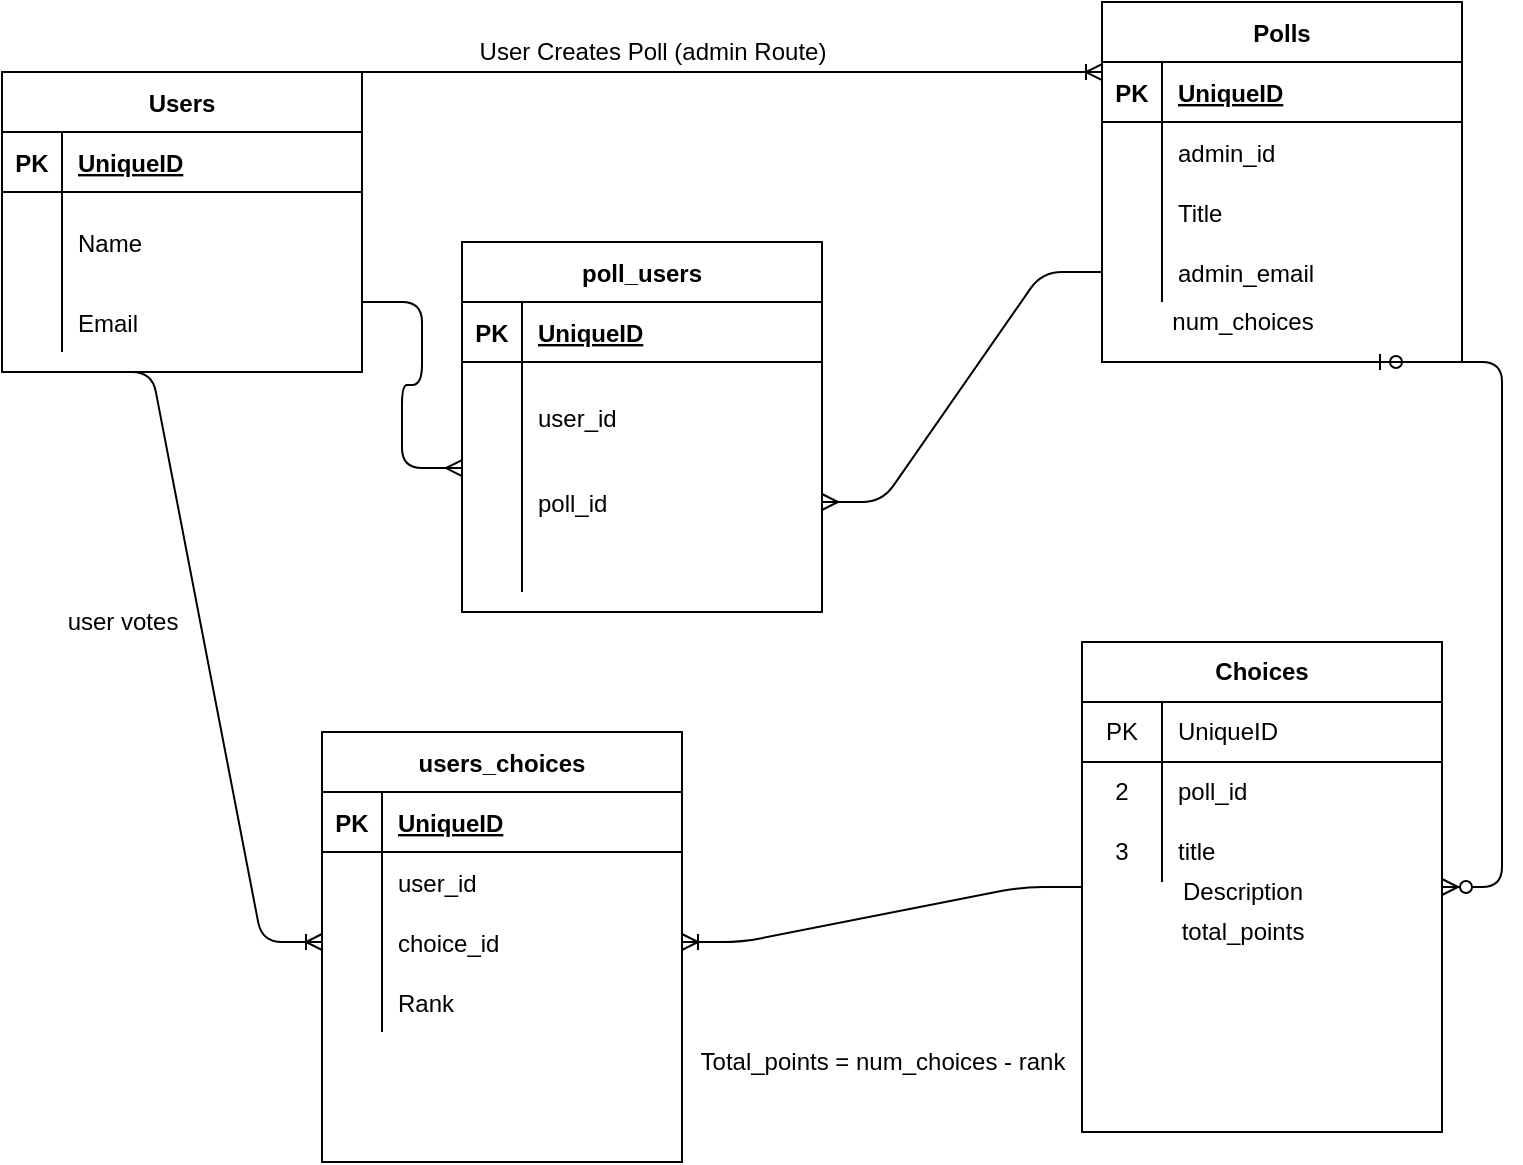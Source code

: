 <mxfile version="14.1.8" type="github">
  <diagram id="_ZeF5XLmBIIkiQpLwpKp" name="Page-1">
    <mxGraphModel dx="1678" dy="972" grid="1" gridSize="10" guides="1" tooltips="1" connect="1" arrows="1" fold="1" page="1" pageScale="1" pageWidth="850" pageHeight="1100" math="0" shadow="0">
      <root>
        <mxCell id="0" />
        <mxCell id="1" parent="0" />
        <mxCell id="l9i5rqNwiFYvo-mbfUiR-1" value="Users" style="shape=table;startSize=30;container=1;collapsible=1;childLayout=tableLayout;fixedRows=1;rowLines=0;fontStyle=1;align=center;resizeLast=1;" parent="1" vertex="1">
          <mxGeometry x="30" y="115" width="180" height="150" as="geometry" />
        </mxCell>
        <mxCell id="l9i5rqNwiFYvo-mbfUiR-2" value="" style="shape=partialRectangle;collapsible=0;dropTarget=0;pointerEvents=0;fillColor=none;top=0;left=0;bottom=1;right=0;points=[[0,0.5],[1,0.5]];portConstraint=eastwest;" parent="l9i5rqNwiFYvo-mbfUiR-1" vertex="1">
          <mxGeometry y="30" width="180" height="30" as="geometry" />
        </mxCell>
        <mxCell id="l9i5rqNwiFYvo-mbfUiR-3" value="PK" style="shape=partialRectangle;connectable=0;fillColor=none;top=0;left=0;bottom=0;right=0;fontStyle=1;overflow=hidden;" parent="l9i5rqNwiFYvo-mbfUiR-2" vertex="1">
          <mxGeometry width="30" height="30" as="geometry" />
        </mxCell>
        <mxCell id="l9i5rqNwiFYvo-mbfUiR-4" value="UniqueID" style="shape=partialRectangle;connectable=0;fillColor=none;top=0;left=0;bottom=0;right=0;align=left;spacingLeft=6;fontStyle=5;overflow=hidden;" parent="l9i5rqNwiFYvo-mbfUiR-2" vertex="1">
          <mxGeometry x="30" width="150" height="30" as="geometry" />
        </mxCell>
        <mxCell id="l9i5rqNwiFYvo-mbfUiR-5" value="" style="shape=partialRectangle;collapsible=0;dropTarget=0;pointerEvents=0;fillColor=none;top=0;left=0;bottom=0;right=0;points=[[0,0.5],[1,0.5]];portConstraint=eastwest;" parent="l9i5rqNwiFYvo-mbfUiR-1" vertex="1">
          <mxGeometry y="60" width="180" height="50" as="geometry" />
        </mxCell>
        <mxCell id="l9i5rqNwiFYvo-mbfUiR-6" value="" style="shape=partialRectangle;connectable=0;fillColor=none;top=0;left=0;bottom=0;right=0;editable=1;overflow=hidden;" parent="l9i5rqNwiFYvo-mbfUiR-5" vertex="1">
          <mxGeometry width="30" height="50" as="geometry" />
        </mxCell>
        <mxCell id="l9i5rqNwiFYvo-mbfUiR-7" value="Name" style="shape=partialRectangle;connectable=0;fillColor=none;top=0;left=0;bottom=0;right=0;align=left;spacingLeft=6;overflow=hidden;" parent="l9i5rqNwiFYvo-mbfUiR-5" vertex="1">
          <mxGeometry x="30" width="150" height="50" as="geometry" />
        </mxCell>
        <mxCell id="l9i5rqNwiFYvo-mbfUiR-8" value="" style="shape=partialRectangle;collapsible=0;dropTarget=0;pointerEvents=0;fillColor=none;top=0;left=0;bottom=0;right=0;points=[[0,0.5],[1,0.5]];portConstraint=eastwest;" parent="l9i5rqNwiFYvo-mbfUiR-1" vertex="1">
          <mxGeometry y="110" width="180" height="30" as="geometry" />
        </mxCell>
        <mxCell id="l9i5rqNwiFYvo-mbfUiR-9" value="" style="shape=partialRectangle;connectable=0;fillColor=none;top=0;left=0;bottom=0;right=0;editable=1;overflow=hidden;" parent="l9i5rqNwiFYvo-mbfUiR-8" vertex="1">
          <mxGeometry width="30" height="30" as="geometry" />
        </mxCell>
        <mxCell id="l9i5rqNwiFYvo-mbfUiR-10" value="Email" style="shape=partialRectangle;connectable=0;fillColor=none;top=0;left=0;bottom=0;right=0;align=left;spacingLeft=6;overflow=hidden;" parent="l9i5rqNwiFYvo-mbfUiR-8" vertex="1">
          <mxGeometry x="30" width="150" height="30" as="geometry" />
        </mxCell>
        <mxCell id="y_xWUEmitpNGUvJh6seL-8" style="edgeStyle=orthogonalEdgeStyle;rounded=0;orthogonalLoop=1;jettySize=auto;html=1;exitX=0.5;exitY=1;exitDx=0;exitDy=0;" parent="1" edge="1">
          <mxGeometry relative="1" as="geometry">
            <mxPoint x="565" y="290" as="sourcePoint" />
            <mxPoint x="565" y="290" as="targetPoint" />
          </mxGeometry>
        </mxCell>
        <mxCell id="y_xWUEmitpNGUvJh6seL-14" value="" style="edgeStyle=entityRelationEdgeStyle;fontSize=12;html=1;endArrow=ERzeroToMany;startArrow=ERzeroToOne;exitX=0.75;exitY=1;exitDx=0;exitDy=0;" parent="1" source="n072-GxNcO3ot9Xicr0C-38" target="y_xWUEmitpNGUvJh6seL-15" edge="1">
          <mxGeometry width="100" height="100" relative="1" as="geometry">
            <mxPoint x="770" y="260" as="sourcePoint" />
            <mxPoint x="480" y="490" as="targetPoint" />
          </mxGeometry>
        </mxCell>
        <mxCell id="y_xWUEmitpNGUvJh6seL-15" value="Choices" style="shape=table;html=1;whiteSpace=wrap;startSize=30;container=1;collapsible=0;childLayout=tableLayout;fixedRows=1;rowLines=0;fontStyle=1;align=center;" parent="1" vertex="1">
          <mxGeometry x="570" y="400" width="180" height="245" as="geometry" />
        </mxCell>
        <mxCell id="y_xWUEmitpNGUvJh6seL-16" value="" style="shape=partialRectangle;html=1;whiteSpace=wrap;collapsible=0;dropTarget=0;pointerEvents=0;fillColor=none;top=0;left=0;bottom=1;right=0;points=[[0,0.5],[1,0.5]];portConstraint=eastwest;" parent="y_xWUEmitpNGUvJh6seL-15" vertex="1">
          <mxGeometry y="30" width="180" height="30" as="geometry" />
        </mxCell>
        <mxCell id="y_xWUEmitpNGUvJh6seL-17" value="PK" style="shape=partialRectangle;html=1;whiteSpace=wrap;connectable=0;fillColor=none;top=0;left=0;bottom=0;right=0;overflow=hidden;" parent="y_xWUEmitpNGUvJh6seL-16" vertex="1">
          <mxGeometry width="40" height="30" as="geometry" />
        </mxCell>
        <mxCell id="y_xWUEmitpNGUvJh6seL-18" value="UniqueID" style="shape=partialRectangle;html=1;whiteSpace=wrap;connectable=0;fillColor=none;top=0;left=0;bottom=0;right=0;align=left;spacingLeft=6;overflow=hidden;" parent="y_xWUEmitpNGUvJh6seL-16" vertex="1">
          <mxGeometry x="40" width="140" height="30" as="geometry" />
        </mxCell>
        <mxCell id="y_xWUEmitpNGUvJh6seL-19" value="" style="shape=partialRectangle;html=1;whiteSpace=wrap;collapsible=0;dropTarget=0;pointerEvents=0;fillColor=none;top=0;left=0;bottom=0;right=0;points=[[0,0.5],[1,0.5]];portConstraint=eastwest;" parent="y_xWUEmitpNGUvJh6seL-15" vertex="1">
          <mxGeometry y="60" width="180" height="30" as="geometry" />
        </mxCell>
        <mxCell id="y_xWUEmitpNGUvJh6seL-20" value="2" style="shape=partialRectangle;html=1;whiteSpace=wrap;connectable=0;fillColor=none;top=0;left=0;bottom=0;right=0;overflow=hidden;" parent="y_xWUEmitpNGUvJh6seL-19" vertex="1">
          <mxGeometry width="40" height="30" as="geometry" />
        </mxCell>
        <mxCell id="y_xWUEmitpNGUvJh6seL-21" value="poll_id" style="shape=partialRectangle;html=1;whiteSpace=wrap;connectable=0;fillColor=none;top=0;left=0;bottom=0;right=0;align=left;spacingLeft=6;overflow=hidden;" parent="y_xWUEmitpNGUvJh6seL-19" vertex="1">
          <mxGeometry x="40" width="140" height="30" as="geometry" />
        </mxCell>
        <mxCell id="y_xWUEmitpNGUvJh6seL-22" value="" style="shape=partialRectangle;html=1;whiteSpace=wrap;collapsible=0;dropTarget=0;pointerEvents=0;fillColor=none;top=0;left=0;bottom=0;right=0;points=[[0,0.5],[1,0.5]];portConstraint=eastwest;" parent="y_xWUEmitpNGUvJh6seL-15" vertex="1">
          <mxGeometry y="90" width="180" height="30" as="geometry" />
        </mxCell>
        <mxCell id="y_xWUEmitpNGUvJh6seL-23" value="3" style="shape=partialRectangle;html=1;whiteSpace=wrap;connectable=0;fillColor=none;top=0;left=0;bottom=0;right=0;overflow=hidden;" parent="y_xWUEmitpNGUvJh6seL-22" vertex="1">
          <mxGeometry width="40" height="30" as="geometry" />
        </mxCell>
        <mxCell id="y_xWUEmitpNGUvJh6seL-24" value="title" style="shape=partialRectangle;html=1;whiteSpace=wrap;connectable=0;fillColor=none;top=0;left=0;bottom=0;right=0;align=left;spacingLeft=6;overflow=hidden;" parent="y_xWUEmitpNGUvJh6seL-22" vertex="1">
          <mxGeometry x="40" width="140" height="30" as="geometry" />
        </mxCell>
        <mxCell id="y_xWUEmitpNGUvJh6seL-25" value="Description" style="text;html=1;align=center;verticalAlign=middle;resizable=0;points=[];autosize=1;" parent="1" vertex="1">
          <mxGeometry x="610" y="515" width="80" height="20" as="geometry" />
        </mxCell>
        <mxCell id="y_xWUEmitpNGUvJh6seL-26" value="total_points" style="text;html=1;align=center;verticalAlign=middle;resizable=0;points=[];autosize=1;" parent="1" vertex="1">
          <mxGeometry x="610" y="535" width="80" height="20" as="geometry" />
        </mxCell>
        <mxCell id="n072-GxNcO3ot9Xicr0C-1" value="" style="edgeStyle=entityRelationEdgeStyle;fontSize=12;html=1;endArrow=ERmany;entryX=0;entryY=0.964;entryDx=0;entryDy=0;entryPerimeter=0;" edge="1" parent="1" target="n072-GxNcO3ot9Xicr0C-9">
          <mxGeometry width="100" height="100" relative="1" as="geometry">
            <mxPoint x="210" y="230" as="sourcePoint" />
            <mxPoint x="290" y="230" as="targetPoint" />
          </mxGeometry>
        </mxCell>
        <mxCell id="n072-GxNcO3ot9Xicr0C-5" value="poll_users" style="shape=table;startSize=30;container=1;collapsible=1;childLayout=tableLayout;fixedRows=1;rowLines=0;fontStyle=1;align=center;resizeLast=1;" vertex="1" parent="1">
          <mxGeometry x="260" y="200" width="180" height="185" as="geometry" />
        </mxCell>
        <mxCell id="n072-GxNcO3ot9Xicr0C-6" value="" style="shape=partialRectangle;collapsible=0;dropTarget=0;pointerEvents=0;fillColor=none;top=0;left=0;bottom=1;right=0;points=[[0,0.5],[1,0.5]];portConstraint=eastwest;" vertex="1" parent="n072-GxNcO3ot9Xicr0C-5">
          <mxGeometry y="30" width="180" height="30" as="geometry" />
        </mxCell>
        <mxCell id="n072-GxNcO3ot9Xicr0C-7" value="PK" style="shape=partialRectangle;connectable=0;fillColor=none;top=0;left=0;bottom=0;right=0;fontStyle=1;overflow=hidden;" vertex="1" parent="n072-GxNcO3ot9Xicr0C-6">
          <mxGeometry width="30" height="30" as="geometry" />
        </mxCell>
        <mxCell id="n072-GxNcO3ot9Xicr0C-8" value="UniqueID" style="shape=partialRectangle;connectable=0;fillColor=none;top=0;left=0;bottom=0;right=0;align=left;spacingLeft=6;fontStyle=5;overflow=hidden;" vertex="1" parent="n072-GxNcO3ot9Xicr0C-6">
          <mxGeometry x="30" width="150" height="30" as="geometry" />
        </mxCell>
        <mxCell id="n072-GxNcO3ot9Xicr0C-9" value="" style="shape=partialRectangle;collapsible=0;dropTarget=0;pointerEvents=0;fillColor=none;top=0;left=0;bottom=0;right=0;points=[[0,0.5],[1,0.5]];portConstraint=eastwest;" vertex="1" parent="n072-GxNcO3ot9Xicr0C-5">
          <mxGeometry y="60" width="180" height="55" as="geometry" />
        </mxCell>
        <mxCell id="n072-GxNcO3ot9Xicr0C-10" value="" style="shape=partialRectangle;connectable=0;fillColor=none;top=0;left=0;bottom=0;right=0;editable=1;overflow=hidden;" vertex="1" parent="n072-GxNcO3ot9Xicr0C-9">
          <mxGeometry width="30" height="55" as="geometry" />
        </mxCell>
        <mxCell id="n072-GxNcO3ot9Xicr0C-11" value="user_id" style="shape=partialRectangle;connectable=0;fillColor=none;top=0;left=0;bottom=0;right=0;align=left;spacingLeft=6;overflow=hidden;" vertex="1" parent="n072-GxNcO3ot9Xicr0C-9">
          <mxGeometry x="30" width="150" height="55" as="geometry" />
        </mxCell>
        <mxCell id="n072-GxNcO3ot9Xicr0C-12" value="" style="shape=partialRectangle;collapsible=0;dropTarget=0;pointerEvents=0;fillColor=none;top=0;left=0;bottom=0;right=0;points=[[0,0.5],[1,0.5]];portConstraint=eastwest;" vertex="1" parent="n072-GxNcO3ot9Xicr0C-5">
          <mxGeometry y="115" width="180" height="30" as="geometry" />
        </mxCell>
        <mxCell id="n072-GxNcO3ot9Xicr0C-13" value="" style="shape=partialRectangle;connectable=0;fillColor=none;top=0;left=0;bottom=0;right=0;editable=1;overflow=hidden;" vertex="1" parent="n072-GxNcO3ot9Xicr0C-12">
          <mxGeometry width="30" height="30" as="geometry" />
        </mxCell>
        <mxCell id="n072-GxNcO3ot9Xicr0C-14" value="poll_id" style="shape=partialRectangle;connectable=0;fillColor=none;top=0;left=0;bottom=0;right=0;align=left;spacingLeft=6;overflow=hidden;" vertex="1" parent="n072-GxNcO3ot9Xicr0C-12">
          <mxGeometry x="30" width="150" height="30" as="geometry" />
        </mxCell>
        <mxCell id="n072-GxNcO3ot9Xicr0C-15" value="" style="shape=partialRectangle;collapsible=0;dropTarget=0;pointerEvents=0;fillColor=none;top=0;left=0;bottom=0;right=0;points=[[0,0.5],[1,0.5]];portConstraint=eastwest;" vertex="1" parent="n072-GxNcO3ot9Xicr0C-5">
          <mxGeometry y="145" width="180" height="30" as="geometry" />
        </mxCell>
        <mxCell id="n072-GxNcO3ot9Xicr0C-16" value="" style="shape=partialRectangle;connectable=0;fillColor=none;top=0;left=0;bottom=0;right=0;editable=1;overflow=hidden;" vertex="1" parent="n072-GxNcO3ot9Xicr0C-15">
          <mxGeometry width="30" height="30" as="geometry" />
        </mxCell>
        <mxCell id="n072-GxNcO3ot9Xicr0C-17" value="" style="shape=partialRectangle;connectable=0;fillColor=none;top=0;left=0;bottom=0;right=0;align=left;spacingLeft=6;overflow=hidden;" vertex="1" parent="n072-GxNcO3ot9Xicr0C-15">
          <mxGeometry x="30" width="150" height="30" as="geometry" />
        </mxCell>
        <mxCell id="n072-GxNcO3ot9Xicr0C-18" value="" style="edgeStyle=entityRelationEdgeStyle;fontSize=12;html=1;endArrow=ERmany;entryX=1;entryY=0.5;entryDx=0;entryDy=0;exitX=0;exitY=0.5;exitDx=0;exitDy=0;" edge="1" parent="1" source="n072-GxNcO3ot9Xicr0C-48" target="n072-GxNcO3ot9Xicr0C-12">
          <mxGeometry width="100" height="100" relative="1" as="geometry">
            <mxPoint x="490" y="247.5" as="sourcePoint" />
            <mxPoint x="440" y="320" as="targetPoint" />
          </mxGeometry>
        </mxCell>
        <mxCell id="n072-GxNcO3ot9Xicr0C-20" value="users_choices" style="shape=table;startSize=30;container=1;collapsible=1;childLayout=tableLayout;fixedRows=1;rowLines=0;fontStyle=1;align=center;resizeLast=1;" vertex="1" parent="1">
          <mxGeometry x="190" y="445" width="180" height="215" as="geometry" />
        </mxCell>
        <mxCell id="n072-GxNcO3ot9Xicr0C-21" value="" style="shape=partialRectangle;collapsible=0;dropTarget=0;pointerEvents=0;fillColor=none;top=0;left=0;bottom=1;right=0;points=[[0,0.5],[1,0.5]];portConstraint=eastwest;" vertex="1" parent="n072-GxNcO3ot9Xicr0C-20">
          <mxGeometry y="30" width="180" height="30" as="geometry" />
        </mxCell>
        <mxCell id="n072-GxNcO3ot9Xicr0C-22" value="PK" style="shape=partialRectangle;connectable=0;fillColor=none;top=0;left=0;bottom=0;right=0;fontStyle=1;overflow=hidden;" vertex="1" parent="n072-GxNcO3ot9Xicr0C-21">
          <mxGeometry width="30" height="30" as="geometry" />
        </mxCell>
        <mxCell id="n072-GxNcO3ot9Xicr0C-23" value="UniqueID" style="shape=partialRectangle;connectable=0;fillColor=none;top=0;left=0;bottom=0;right=0;align=left;spacingLeft=6;fontStyle=5;overflow=hidden;" vertex="1" parent="n072-GxNcO3ot9Xicr0C-21">
          <mxGeometry x="30" width="150" height="30" as="geometry" />
        </mxCell>
        <mxCell id="n072-GxNcO3ot9Xicr0C-24" value="" style="shape=partialRectangle;collapsible=0;dropTarget=0;pointerEvents=0;fillColor=none;top=0;left=0;bottom=0;right=0;points=[[0,0.5],[1,0.5]];portConstraint=eastwest;" vertex="1" parent="n072-GxNcO3ot9Xicr0C-20">
          <mxGeometry y="60" width="180" height="30" as="geometry" />
        </mxCell>
        <mxCell id="n072-GxNcO3ot9Xicr0C-25" value="" style="shape=partialRectangle;connectable=0;fillColor=none;top=0;left=0;bottom=0;right=0;editable=1;overflow=hidden;" vertex="1" parent="n072-GxNcO3ot9Xicr0C-24">
          <mxGeometry width="30" height="30" as="geometry" />
        </mxCell>
        <mxCell id="n072-GxNcO3ot9Xicr0C-26" value="user_id" style="shape=partialRectangle;connectable=0;fillColor=none;top=0;left=0;bottom=0;right=0;align=left;spacingLeft=6;overflow=hidden;" vertex="1" parent="n072-GxNcO3ot9Xicr0C-24">
          <mxGeometry x="30" width="150" height="30" as="geometry" />
        </mxCell>
        <mxCell id="n072-GxNcO3ot9Xicr0C-27" value="" style="shape=partialRectangle;collapsible=0;dropTarget=0;pointerEvents=0;fillColor=none;top=0;left=0;bottom=0;right=0;points=[[0,0.5],[1,0.5]];portConstraint=eastwest;" vertex="1" parent="n072-GxNcO3ot9Xicr0C-20">
          <mxGeometry y="90" width="180" height="30" as="geometry" />
        </mxCell>
        <mxCell id="n072-GxNcO3ot9Xicr0C-28" value="" style="shape=partialRectangle;connectable=0;fillColor=none;top=0;left=0;bottom=0;right=0;editable=1;overflow=hidden;" vertex="1" parent="n072-GxNcO3ot9Xicr0C-27">
          <mxGeometry width="30" height="30" as="geometry" />
        </mxCell>
        <mxCell id="n072-GxNcO3ot9Xicr0C-29" value="choice_id" style="shape=partialRectangle;connectable=0;fillColor=none;top=0;left=0;bottom=0;right=0;align=left;spacingLeft=6;overflow=hidden;" vertex="1" parent="n072-GxNcO3ot9Xicr0C-27">
          <mxGeometry x="30" width="150" height="30" as="geometry" />
        </mxCell>
        <mxCell id="n072-GxNcO3ot9Xicr0C-30" value="" style="shape=partialRectangle;collapsible=0;dropTarget=0;pointerEvents=0;fillColor=none;top=0;left=0;bottom=0;right=0;points=[[0,0.5],[1,0.5]];portConstraint=eastwest;" vertex="1" parent="n072-GxNcO3ot9Xicr0C-20">
          <mxGeometry y="120" width="180" height="30" as="geometry" />
        </mxCell>
        <mxCell id="n072-GxNcO3ot9Xicr0C-31" value="" style="shape=partialRectangle;connectable=0;fillColor=none;top=0;left=0;bottom=0;right=0;editable=1;overflow=hidden;" vertex="1" parent="n072-GxNcO3ot9Xicr0C-30">
          <mxGeometry width="30" height="30" as="geometry" />
        </mxCell>
        <mxCell id="n072-GxNcO3ot9Xicr0C-32" value="Rank" style="shape=partialRectangle;connectable=0;fillColor=none;top=0;left=0;bottom=0;right=0;align=left;spacingLeft=6;overflow=hidden;" vertex="1" parent="n072-GxNcO3ot9Xicr0C-30">
          <mxGeometry x="30" width="150" height="30" as="geometry" />
        </mxCell>
        <mxCell id="n072-GxNcO3ot9Xicr0C-35" value="" style="edgeStyle=entityRelationEdgeStyle;fontSize=12;html=1;endArrow=ERoneToMany;entryX=0;entryY=0.5;entryDx=0;entryDy=0;exitX=0.25;exitY=1;exitDx=0;exitDy=0;" edge="1" parent="1" source="l9i5rqNwiFYvo-mbfUiR-1" target="n072-GxNcO3ot9Xicr0C-27">
          <mxGeometry width="100" height="100" relative="1" as="geometry">
            <mxPoint x="70" y="260" as="sourcePoint" />
            <mxPoint x="150" y="370" as="targetPoint" />
          </mxGeometry>
        </mxCell>
        <mxCell id="n072-GxNcO3ot9Xicr0C-36" value="" style="edgeStyle=entityRelationEdgeStyle;fontSize=12;html=1;endArrow=ERoneToMany;entryX=1;entryY=0.5;entryDx=0;entryDy=0;exitX=0;exitY=0.5;exitDx=0;exitDy=0;" edge="1" parent="1" source="y_xWUEmitpNGUvJh6seL-15" target="n072-GxNcO3ot9Xicr0C-27">
          <mxGeometry width="100" height="100" relative="1" as="geometry">
            <mxPoint x="370" y="450" as="sourcePoint" />
            <mxPoint x="470" y="350" as="targetPoint" />
          </mxGeometry>
        </mxCell>
        <mxCell id="n072-GxNcO3ot9Xicr0C-37" value="" style="edgeStyle=entityRelationEdgeStyle;fontSize=12;html=1;endArrow=ERoneToMany;exitX=0.5;exitY=0;exitDx=0;exitDy=0;entryX=0;entryY=0.167;entryDx=0;entryDy=0;entryPerimeter=0;" edge="1" parent="1" source="l9i5rqNwiFYvo-mbfUiR-1" target="n072-GxNcO3ot9Xicr0C-39">
          <mxGeometry width="100" height="100" relative="1" as="geometry">
            <mxPoint x="150" y="90" as="sourcePoint" />
            <mxPoint x="490" y="120" as="targetPoint" />
          </mxGeometry>
        </mxCell>
        <mxCell id="n072-GxNcO3ot9Xicr0C-38" value="Polls" style="shape=table;startSize=30;container=1;collapsible=1;childLayout=tableLayout;fixedRows=1;rowLines=0;fontStyle=1;align=center;resizeLast=1;" vertex="1" parent="1">
          <mxGeometry x="580" y="80" width="180" height="180" as="geometry" />
        </mxCell>
        <mxCell id="n072-GxNcO3ot9Xicr0C-39" value="" style="shape=partialRectangle;collapsible=0;dropTarget=0;pointerEvents=0;fillColor=none;top=0;left=0;bottom=1;right=0;points=[[0,0.5],[1,0.5]];portConstraint=eastwest;" vertex="1" parent="n072-GxNcO3ot9Xicr0C-38">
          <mxGeometry y="30" width="180" height="30" as="geometry" />
        </mxCell>
        <mxCell id="n072-GxNcO3ot9Xicr0C-40" value="PK" style="shape=partialRectangle;connectable=0;fillColor=none;top=0;left=0;bottom=0;right=0;fontStyle=1;overflow=hidden;" vertex="1" parent="n072-GxNcO3ot9Xicr0C-39">
          <mxGeometry width="30" height="30" as="geometry" />
        </mxCell>
        <mxCell id="n072-GxNcO3ot9Xicr0C-41" value="UniqueID" style="shape=partialRectangle;connectable=0;fillColor=none;top=0;left=0;bottom=0;right=0;align=left;spacingLeft=6;fontStyle=5;overflow=hidden;" vertex="1" parent="n072-GxNcO3ot9Xicr0C-39">
          <mxGeometry x="30" width="150" height="30" as="geometry" />
        </mxCell>
        <mxCell id="n072-GxNcO3ot9Xicr0C-42" value="" style="shape=partialRectangle;collapsible=0;dropTarget=0;pointerEvents=0;fillColor=none;top=0;left=0;bottom=0;right=0;points=[[0,0.5],[1,0.5]];portConstraint=eastwest;" vertex="1" parent="n072-GxNcO3ot9Xicr0C-38">
          <mxGeometry y="60" width="180" height="30" as="geometry" />
        </mxCell>
        <mxCell id="n072-GxNcO3ot9Xicr0C-43" value="" style="shape=partialRectangle;connectable=0;fillColor=none;top=0;left=0;bottom=0;right=0;editable=1;overflow=hidden;" vertex="1" parent="n072-GxNcO3ot9Xicr0C-42">
          <mxGeometry width="30" height="30" as="geometry" />
        </mxCell>
        <mxCell id="n072-GxNcO3ot9Xicr0C-44" value="admin_id" style="shape=partialRectangle;connectable=0;fillColor=none;top=0;left=0;bottom=0;right=0;align=left;spacingLeft=6;overflow=hidden;" vertex="1" parent="n072-GxNcO3ot9Xicr0C-42">
          <mxGeometry x="30" width="150" height="30" as="geometry" />
        </mxCell>
        <mxCell id="n072-GxNcO3ot9Xicr0C-45" value="" style="shape=partialRectangle;collapsible=0;dropTarget=0;pointerEvents=0;fillColor=none;top=0;left=0;bottom=0;right=0;points=[[0,0.5],[1,0.5]];portConstraint=eastwest;" vertex="1" parent="n072-GxNcO3ot9Xicr0C-38">
          <mxGeometry y="90" width="180" height="30" as="geometry" />
        </mxCell>
        <mxCell id="n072-GxNcO3ot9Xicr0C-46" value="" style="shape=partialRectangle;connectable=0;fillColor=none;top=0;left=0;bottom=0;right=0;editable=1;overflow=hidden;" vertex="1" parent="n072-GxNcO3ot9Xicr0C-45">
          <mxGeometry width="30" height="30" as="geometry" />
        </mxCell>
        <mxCell id="n072-GxNcO3ot9Xicr0C-47" value="Title" style="shape=partialRectangle;connectable=0;fillColor=none;top=0;left=0;bottom=0;right=0;align=left;spacingLeft=6;overflow=hidden;" vertex="1" parent="n072-GxNcO3ot9Xicr0C-45">
          <mxGeometry x="30" width="150" height="30" as="geometry" />
        </mxCell>
        <mxCell id="n072-GxNcO3ot9Xicr0C-48" value="" style="shape=partialRectangle;collapsible=0;dropTarget=0;pointerEvents=0;fillColor=none;top=0;left=0;bottom=0;right=0;points=[[0,0.5],[1,0.5]];portConstraint=eastwest;" vertex="1" parent="n072-GxNcO3ot9Xicr0C-38">
          <mxGeometry y="120" width="180" height="30" as="geometry" />
        </mxCell>
        <mxCell id="n072-GxNcO3ot9Xicr0C-49" value="" style="shape=partialRectangle;connectable=0;fillColor=none;top=0;left=0;bottom=0;right=0;editable=1;overflow=hidden;" vertex="1" parent="n072-GxNcO3ot9Xicr0C-48">
          <mxGeometry width="30" height="30" as="geometry" />
        </mxCell>
        <mxCell id="n072-GxNcO3ot9Xicr0C-50" value="admin_email" style="shape=partialRectangle;connectable=0;fillColor=none;top=0;left=0;bottom=0;right=0;align=left;spacingLeft=6;overflow=hidden;" vertex="1" parent="n072-GxNcO3ot9Xicr0C-48">
          <mxGeometry x="30" width="150" height="30" as="geometry" />
        </mxCell>
        <mxCell id="n072-GxNcO3ot9Xicr0C-51" value="num_choices" style="text;html=1;align=center;verticalAlign=middle;resizable=0;points=[];autosize=1;" vertex="1" parent="1">
          <mxGeometry x="605" y="230" width="90" height="20" as="geometry" />
        </mxCell>
        <mxCell id="n072-GxNcO3ot9Xicr0C-52" value="User Creates Poll (admin Route)" style="text;html=1;align=center;verticalAlign=middle;resizable=0;points=[];autosize=1;" vertex="1" parent="1">
          <mxGeometry x="260" y="95" width="190" height="20" as="geometry" />
        </mxCell>
        <mxCell id="n072-GxNcO3ot9Xicr0C-54" value="user votes" style="text;html=1;align=center;verticalAlign=middle;resizable=0;points=[];autosize=1;" vertex="1" parent="1">
          <mxGeometry x="55" y="380" width="70" height="20" as="geometry" />
        </mxCell>
        <mxCell id="n072-GxNcO3ot9Xicr0C-55" value="Total_points = num_choices - rank" style="text;html=1;align=center;verticalAlign=middle;resizable=0;points=[];autosize=1;" vertex="1" parent="1">
          <mxGeometry x="370" y="600" width="200" height="20" as="geometry" />
        </mxCell>
      </root>
    </mxGraphModel>
  </diagram>
</mxfile>

